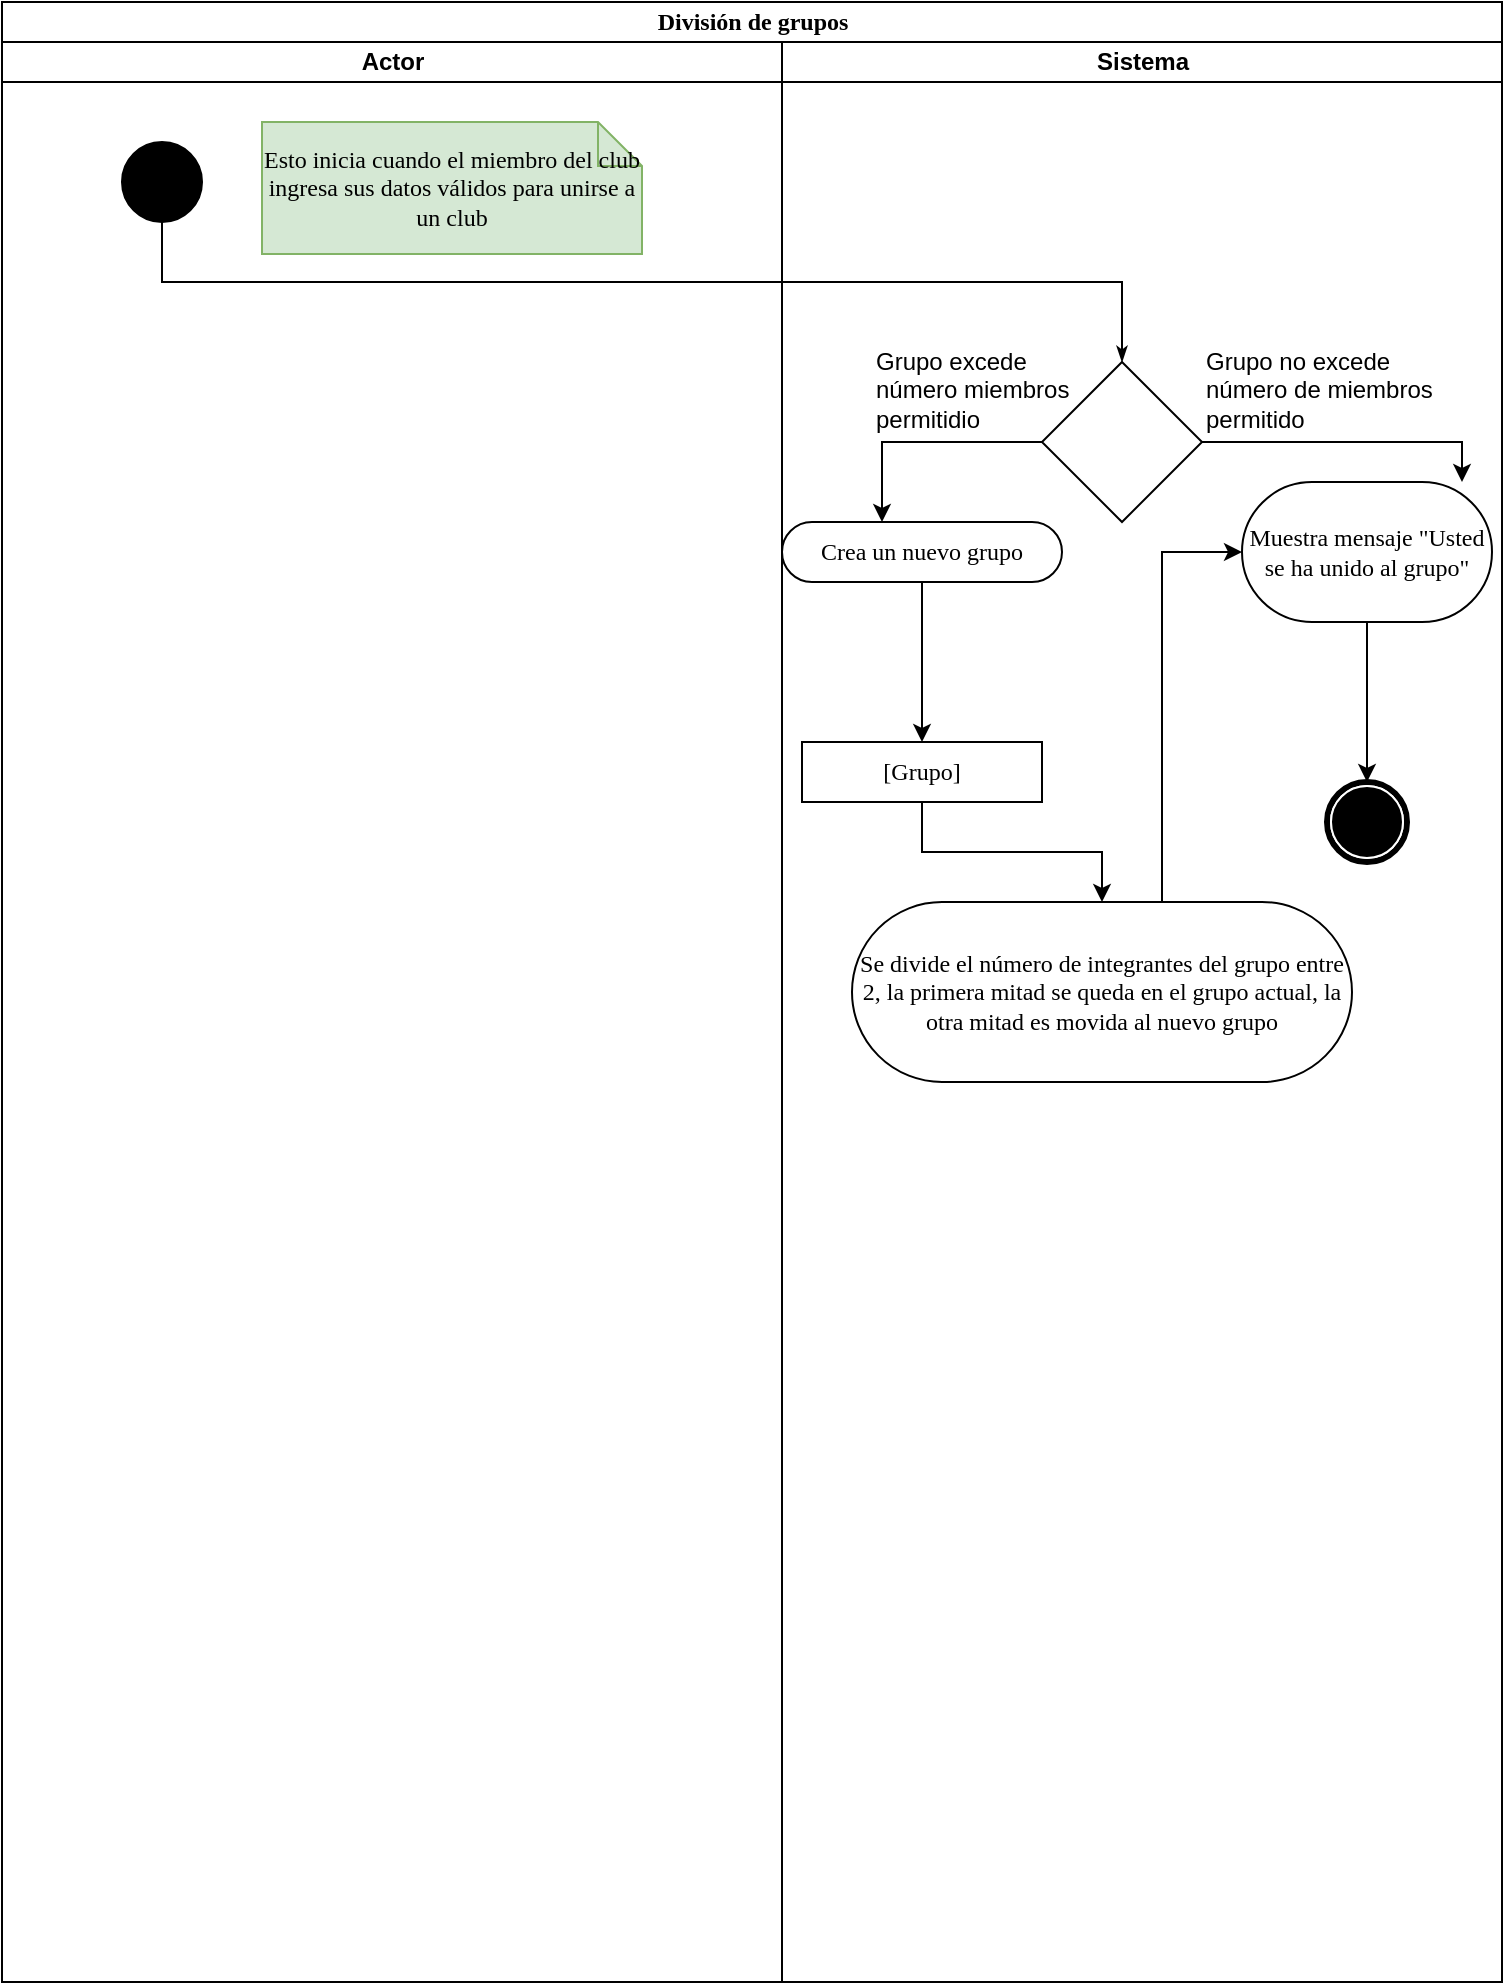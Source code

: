 <mxfile version="12.2.0" type="github" pages="1">
  <diagram name="Page-1" id="0783ab3e-0a74-02c8-0abd-f7b4e66b4bec">
    <mxGraphModel dx="1024" dy="561" grid="1" gridSize="10" guides="1" tooltips="1" connect="1" arrows="1" fold="1" page="1" pageScale="1" pageWidth="850" pageHeight="1100" background="#ffffff" math="0" shadow="0">
      <root>
        <mxCell id="0"/>
        <mxCell id="1" parent="0"/>
        <mxCell id="1c1d494c118603dd-1" value="División de grupos" style="swimlane;html=1;childLayout=stackLayout;startSize=20;rounded=0;shadow=0;comic=0;labelBackgroundColor=none;strokeColor=#000000;strokeWidth=1;fillColor=#ffffff;fontFamily=Verdana;fontSize=12;fontColor=#000000;align=center;" parent="1" vertex="1">
          <mxGeometry x="40" y="20" width="750" height="990" as="geometry"/>
        </mxCell>
        <mxCell id="1c1d494c118603dd-2" value="Actor" style="swimlane;html=1;startSize=20;" parent="1c1d494c118603dd-1" vertex="1">
          <mxGeometry y="20" width="390" height="970" as="geometry"/>
        </mxCell>
        <mxCell id="60571a20871a0731-4" value="" style="ellipse;whiteSpace=wrap;html=1;rounded=0;shadow=0;comic=0;labelBackgroundColor=none;strokeColor=#000000;strokeWidth=1;fillColor=#000000;fontFamily=Verdana;fontSize=12;fontColor=#000000;align=center;" parent="1c1d494c118603dd-2" vertex="1">
          <mxGeometry x="60" y="50" width="40" height="40" as="geometry"/>
        </mxCell>
        <mxCell id="Yj37nVMUqHgawkQzmIC0-1" value="Esto inicia cuando el miembro del club ingresa sus datos válidos para unirse a un club" style="shape=note;whiteSpace=wrap;html=1;rounded=0;shadow=0;comic=0;labelBackgroundColor=none;strokeColor=#82b366;strokeWidth=1;fillColor=#d5e8d4;fontFamily=Verdana;fontSize=12;align=center;size=22;" vertex="1" parent="1c1d494c118603dd-2">
          <mxGeometry x="130" y="40" width="190" height="66" as="geometry"/>
        </mxCell>
        <mxCell id="1c1d494c118603dd-27" style="edgeStyle=orthogonalEdgeStyle;rounded=0;html=1;labelBackgroundColor=none;startArrow=none;startFill=0;startSize=5;endArrow=classicThin;endFill=1;endSize=5;jettySize=auto;orthogonalLoop=1;strokeColor=#000000;strokeWidth=1;fontFamily=Verdana;fontSize=12;fontColor=#000000;" parent="1c1d494c118603dd-1" source="60571a20871a0731-4" edge="1">
          <mxGeometry relative="1" as="geometry">
            <mxPoint x="560" y="180" as="targetPoint"/>
            <Array as="points">
              <mxPoint x="80" y="140"/>
              <mxPoint x="560" y="140"/>
            </Array>
          </mxGeometry>
        </mxCell>
        <mxCell id="1c1d494c118603dd-4" value="Sistema" style="swimlane;html=1;startSize=20;" parent="1c1d494c118603dd-1" vertex="1">
          <mxGeometry x="390" y="20" width="360" height="970" as="geometry"/>
        </mxCell>
        <mxCell id="60571a20871a0731-5" value="" style="shape=mxgraph.bpmn.shape;html=1;verticalLabelPosition=bottom;labelBackgroundColor=#ffffff;verticalAlign=top;perimeter=ellipsePerimeter;outline=end;symbol=terminate;rounded=0;shadow=0;comic=0;strokeColor=#000000;strokeWidth=1;fillColor=#ffffff;fontFamily=Verdana;fontSize=12;fontColor=#000000;align=center;" parent="1c1d494c118603dd-4" vertex="1">
          <mxGeometry x="272.5" y="370" width="40" height="40" as="geometry"/>
        </mxCell>
        <mxCell id="Yj37nVMUqHgawkQzmIC0-4" value="" style="edgeStyle=orthogonalEdgeStyle;rounded=0;orthogonalLoop=1;jettySize=auto;html=1;" edge="1" parent="1c1d494c118603dd-4" source="Yj37nVMUqHgawkQzmIC0-2">
          <mxGeometry relative="1" as="geometry">
            <mxPoint x="50" y="240" as="targetPoint"/>
            <Array as="points">
              <mxPoint x="50" y="200"/>
            </Array>
          </mxGeometry>
        </mxCell>
        <mxCell id="Yj37nVMUqHgawkQzmIC0-2" value="" style="rhombus;whiteSpace=wrap;html=1;" vertex="1" parent="1c1d494c118603dd-4">
          <mxGeometry x="130" y="160" width="80" height="80" as="geometry"/>
        </mxCell>
        <mxCell id="Yj37nVMUqHgawkQzmIC0-5" value="&lt;div&gt;Grupo excede&lt;/div&gt;&lt;div&gt;número miembros&lt;/div&gt;&lt;div&gt;permitidio&lt;br&gt;&lt;/div&gt;" style="text;html=1;resizable=0;points=[];autosize=1;align=left;verticalAlign=top;spacingTop=-4;" vertex="1" parent="1c1d494c118603dd-4">
          <mxGeometry x="45" y="150" width="110" height="40" as="geometry"/>
        </mxCell>
        <mxCell id="Yj37nVMUqHgawkQzmIC0-7" value="&lt;div&gt;Grupo no excede&lt;/div&gt;&lt;div&gt;número de miembros&lt;/div&gt;&lt;div&gt;permitido&lt;br&gt;&lt;/div&gt;" style="text;html=1;resizable=0;points=[];autosize=1;align=left;verticalAlign=top;spacingTop=-4;" vertex="1" parent="1c1d494c118603dd-4">
          <mxGeometry x="210" y="150" width="130" height="40" as="geometry"/>
        </mxCell>
        <mxCell id="Yj37nVMUqHgawkQzmIC0-14" value="" style="edgeStyle=orthogonalEdgeStyle;rounded=0;orthogonalLoop=1;jettySize=auto;html=1;" edge="1" parent="1c1d494c118603dd-4" source="Yj37nVMUqHgawkQzmIC0-8" target="Yj37nVMUqHgawkQzmIC0-15">
          <mxGeometry relative="1" as="geometry">
            <mxPoint x="330" y="310" as="targetPoint"/>
            <Array as="points">
              <mxPoint x="190" y="255"/>
            </Array>
          </mxGeometry>
        </mxCell>
        <mxCell id="Yj37nVMUqHgawkQzmIC0-8" value="Se divide el número de integrantes del grupo entre 2, la primera mitad se queda en el grupo actual, la otra mitad es movida al nuevo grupo" style="rounded=1;whiteSpace=wrap;html=1;shadow=0;comic=0;labelBackgroundColor=none;strokeColor=#000000;strokeWidth=1;fillColor=#ffffff;fontFamily=Verdana;fontSize=12;fontColor=#000000;align=center;arcSize=50;" vertex="1" parent="1c1d494c118603dd-4">
          <mxGeometry x="35" y="430" width="250" height="90" as="geometry"/>
        </mxCell>
        <mxCell id="Yj37nVMUqHgawkQzmIC0-11" value="" style="edgeStyle=orthogonalEdgeStyle;rounded=0;orthogonalLoop=1;jettySize=auto;html=1;" edge="1" parent="1c1d494c118603dd-4" source="Yj37nVMUqHgawkQzmIC0-9" target="Yj37nVMUqHgawkQzmIC0-10">
          <mxGeometry relative="1" as="geometry"/>
        </mxCell>
        <mxCell id="Yj37nVMUqHgawkQzmIC0-9" value="Crea un nuevo grupo" style="rounded=1;whiteSpace=wrap;html=1;shadow=0;comic=0;labelBackgroundColor=none;strokeColor=#000000;strokeWidth=1;fillColor=#ffffff;fontFamily=Verdana;fontSize=12;fontColor=#000000;align=center;arcSize=50;" vertex="1" parent="1c1d494c118603dd-4">
          <mxGeometry y="240" width="140" height="30" as="geometry"/>
        </mxCell>
        <mxCell id="Yj37nVMUqHgawkQzmIC0-12" value="" style="edgeStyle=orthogonalEdgeStyle;rounded=0;orthogonalLoop=1;jettySize=auto;html=1;" edge="1" parent="1c1d494c118603dd-4" source="Yj37nVMUqHgawkQzmIC0-10" target="Yj37nVMUqHgawkQzmIC0-8">
          <mxGeometry relative="1" as="geometry"/>
        </mxCell>
        <mxCell id="Yj37nVMUqHgawkQzmIC0-10" value="[Grupo]" style="rounded=0;whiteSpace=wrap;html=1;shadow=0;comic=0;labelBackgroundColor=none;strokeColor=#000000;strokeWidth=1;fillColor=#ffffff;fontFamily=Verdana;fontSize=12;fontColor=#000000;align=center;arcSize=50;" vertex="1" parent="1c1d494c118603dd-4">
          <mxGeometry x="10" y="350" width="120" height="30" as="geometry"/>
        </mxCell>
        <mxCell id="Yj37nVMUqHgawkQzmIC0-17" value="" style="edgeStyle=orthogonalEdgeStyle;rounded=0;orthogonalLoop=1;jettySize=auto;html=1;" edge="1" parent="1c1d494c118603dd-4" source="Yj37nVMUqHgawkQzmIC0-15">
          <mxGeometry relative="1" as="geometry">
            <mxPoint x="292.5" y="370" as="targetPoint"/>
          </mxGeometry>
        </mxCell>
        <mxCell id="Yj37nVMUqHgawkQzmIC0-15" value="Muestra mensaje &quot;Usted se ha unido al grupo&quot;" style="rounded=1;whiteSpace=wrap;html=1;shadow=0;comic=0;labelBackgroundColor=none;strokeColor=#000000;strokeWidth=1;fillColor=#ffffff;fontFamily=Verdana;fontSize=12;fontColor=#000000;align=center;arcSize=50;" vertex="1" parent="1c1d494c118603dd-4">
          <mxGeometry x="230" y="220" width="125" height="70" as="geometry"/>
        </mxCell>
        <mxCell id="Yj37nVMUqHgawkQzmIC0-6" style="edgeStyle=orthogonalEdgeStyle;rounded=0;orthogonalLoop=1;jettySize=auto;html=1;exitX=1;exitY=0.5;exitDx=0;exitDy=0;" edge="1" parent="1" source="Yj37nVMUqHgawkQzmIC0-2">
          <mxGeometry relative="1" as="geometry">
            <mxPoint x="770" y="260" as="targetPoint"/>
            <Array as="points">
              <mxPoint x="770" y="240"/>
            </Array>
          </mxGeometry>
        </mxCell>
      </root>
    </mxGraphModel>
  </diagram>
</mxfile>
